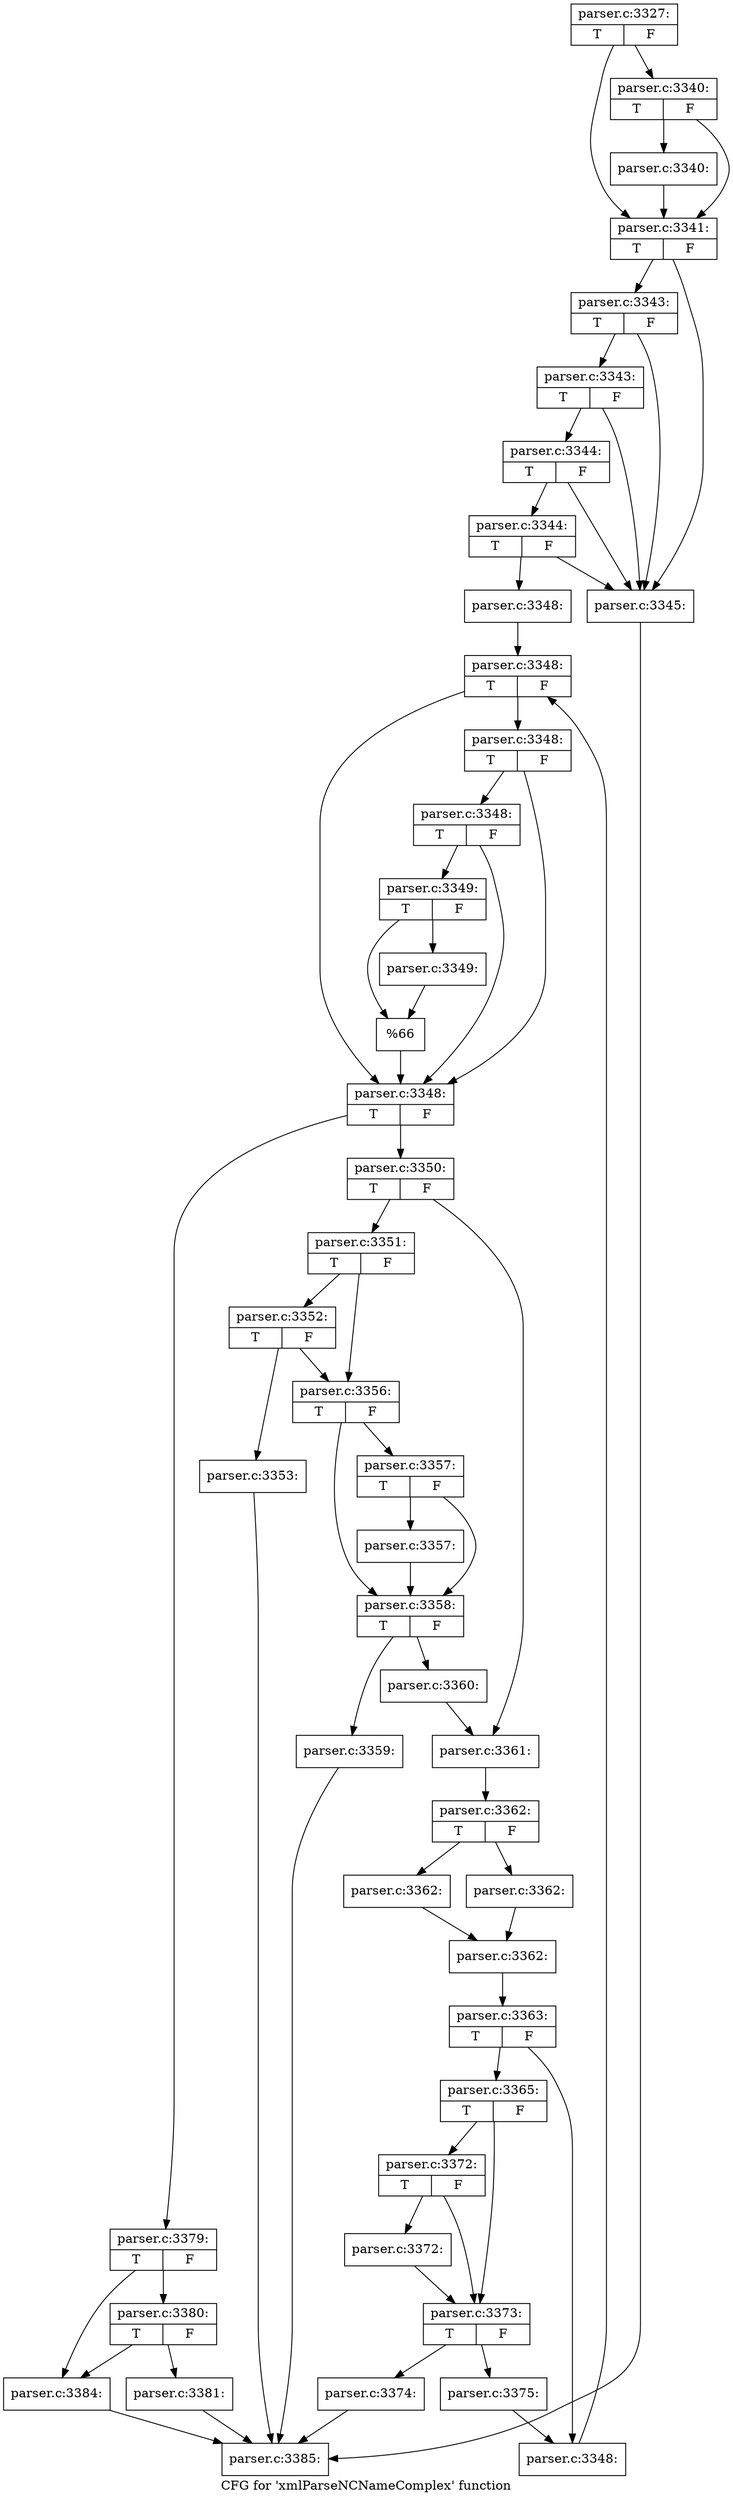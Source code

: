 digraph "CFG for 'xmlParseNCNameComplex' function" {
	label="CFG for 'xmlParseNCNameComplex' function";

	Node0x55d73c1c55c0 [shape=record,label="{parser.c:3327:|{<s0>T|<s1>F}}"];
	Node0x55d73c1c55c0 -> Node0x55d73c1d01f0;
	Node0x55d73c1c55c0 -> Node0x55d73c1d01a0;
	Node0x55d73c1d01f0 [shape=record,label="{parser.c:3340:|{<s0>T|<s1>F}}"];
	Node0x55d73c1d01f0 -> Node0x55d73c1d0150;
	Node0x55d73c1d01f0 -> Node0x55d73c1d01a0;
	Node0x55d73c1d0150 [shape=record,label="{parser.c:3340:}"];
	Node0x55d73c1d0150 -> Node0x55d73c1d01a0;
	Node0x55d73c1d01a0 [shape=record,label="{parser.c:3341:|{<s0>T|<s1>F}}"];
	Node0x55d73c1d01a0 -> Node0x55d73c1d1580;
	Node0x55d73c1d01a0 -> Node0x55d73c1d1720;
	Node0x55d73c1d1720 [shape=record,label="{parser.c:3343:|{<s0>T|<s1>F}}"];
	Node0x55d73c1d1720 -> Node0x55d73c1d1580;
	Node0x55d73c1d1720 -> Node0x55d73c1d16a0;
	Node0x55d73c1d16a0 [shape=record,label="{parser.c:3343:|{<s0>T|<s1>F}}"];
	Node0x55d73c1d16a0 -> Node0x55d73c1d1580;
	Node0x55d73c1d16a0 -> Node0x55d73c1d1620;
	Node0x55d73c1d1620 [shape=record,label="{parser.c:3344:|{<s0>T|<s1>F}}"];
	Node0x55d73c1d1620 -> Node0x55d73c1d1e00;
	Node0x55d73c1d1620 -> Node0x55d73c1d1580;
	Node0x55d73c1d1e00 [shape=record,label="{parser.c:3344:|{<s0>T|<s1>F}}"];
	Node0x55d73c1d1e00 -> Node0x55d73c1d1580;
	Node0x55d73c1d1e00 -> Node0x55d73c1d15d0;
	Node0x55d73c1d1580 [shape=record,label="{parser.c:3345:}"];
	Node0x55d73c1d1580 -> Node0x55d73c1c5610;
	Node0x55d73c1d15d0 [shape=record,label="{parser.c:3348:}"];
	Node0x55d73c1d15d0 -> Node0x55d73c1d25c0;
	Node0x55d73c1d25c0 [shape=record,label="{parser.c:3348:|{<s0>T|<s1>F}}"];
	Node0x55d73c1d25c0 -> Node0x55d73c1d2980;
	Node0x55d73c1d25c0 -> Node0x55d73c1d2860;
	Node0x55d73c1d2980 [shape=record,label="{parser.c:3348:|{<s0>T|<s1>F}}"];
	Node0x55d73c1d2980 -> Node0x55d73c1d2900;
	Node0x55d73c1d2980 -> Node0x55d73c1d2860;
	Node0x55d73c1d2900 [shape=record,label="{parser.c:3348:|{<s0>T|<s1>F}}"];
	Node0x55d73c1d2900 -> Node0x55d73c1d28b0;
	Node0x55d73c1d2900 -> Node0x55d73c1d2860;
	Node0x55d73c1d28b0 [shape=record,label="{parser.c:3349:|{<s0>T|<s1>F}}"];
	Node0x55d73c1d28b0 -> Node0x55d73c1d3080;
	Node0x55d73c1d28b0 -> Node0x55d73c1d2f60;
	Node0x55d73c1d3080 [shape=record,label="{parser.c:3349:}"];
	Node0x55d73c1d3080 -> Node0x55d73c1d2f60;
	Node0x55d73c1d2f60 [shape=record,label="{%66}"];
	Node0x55d73c1d2f60 -> Node0x55d73c1d2860;
	Node0x55d73c1d2860 [shape=record,label="{parser.c:3348:|{<s0>T|<s1>F}}"];
	Node0x55d73c1d2860 -> Node0x55d73c1d37d0;
	Node0x55d73c1d2860 -> Node0x55d73c1d27e0;
	Node0x55d73c1d37d0 [shape=record,label="{parser.c:3350:|{<s0>T|<s1>F}}"];
	Node0x55d73c1d37d0 -> Node0x55d73c1d39c0;
	Node0x55d73c1d37d0 -> Node0x55d73c1d3a10;
	Node0x55d73c1d39c0 [shape=record,label="{parser.c:3351:|{<s0>T|<s1>F}}"];
	Node0x55d73c1d39c0 -> Node0x55d73c1d3f40;
	Node0x55d73c1d39c0 -> Node0x55d73c1d3ef0;
	Node0x55d73c1d3f40 [shape=record,label="{parser.c:3352:|{<s0>T|<s1>F}}"];
	Node0x55d73c1d3f40 -> Node0x55d73c1d3ea0;
	Node0x55d73c1d3f40 -> Node0x55d73c1d3ef0;
	Node0x55d73c1d3ea0 [shape=record,label="{parser.c:3353:}"];
	Node0x55d73c1d3ea0 -> Node0x55d73c1c5610;
	Node0x55d73c1d3ef0 [shape=record,label="{parser.c:3356:|{<s0>T|<s1>F}}"];
	Node0x55d73c1d3ef0 -> Node0x55d73c1d4c10;
	Node0x55d73c1d3ef0 -> Node0x55d73c1d4bc0;
	Node0x55d73c1d4c10 [shape=record,label="{parser.c:3357:|{<s0>T|<s1>F}}"];
	Node0x55d73c1d4c10 -> Node0x55d73c1d4b70;
	Node0x55d73c1d4c10 -> Node0x55d73c1d4bc0;
	Node0x55d73c1d4b70 [shape=record,label="{parser.c:3357:}"];
	Node0x55d73c1d4b70 -> Node0x55d73c1d4bc0;
	Node0x55d73c1d4bc0 [shape=record,label="{parser.c:3358:|{<s0>T|<s1>F}}"];
	Node0x55d73c1d4bc0 -> Node0x55d73c1d5800;
	Node0x55d73c1d4bc0 -> Node0x55d73c1d5850;
	Node0x55d73c1d5800 [shape=record,label="{parser.c:3359:}"];
	Node0x55d73c1d5800 -> Node0x55d73c1c5610;
	Node0x55d73c1d5850 [shape=record,label="{parser.c:3360:}"];
	Node0x55d73c1d5850 -> Node0x55d73c1d3a10;
	Node0x55d73c1d3a10 [shape=record,label="{parser.c:3361:}"];
	Node0x55d73c1d3a10 -> Node0x55d73c1d6150;
	Node0x55d73c1d6150 [shape=record,label="{parser.c:3362:|{<s0>T|<s1>F}}"];
	Node0x55d73c1d6150 -> Node0x55d73c1d63f0;
	Node0x55d73c1d6150 -> Node0x55d73c1d6490;
	Node0x55d73c1d63f0 [shape=record,label="{parser.c:3362:}"];
	Node0x55d73c1d63f0 -> Node0x55d73c1d6440;
	Node0x55d73c1d6490 [shape=record,label="{parser.c:3362:}"];
	Node0x55d73c1d6490 -> Node0x55d73c1d6440;
	Node0x55d73c1d6440 [shape=record,label="{parser.c:3362:}"];
	Node0x55d73c1d6440 -> Node0x55d73c1d60b0;
	Node0x55d73c1d60b0 [shape=record,label="{parser.c:3363:|{<s0>T|<s1>F}}"];
	Node0x55d73c1d60b0 -> Node0x55d73c1d6100;
	Node0x55d73c1d60b0 -> Node0x55d73c1d79f0;
	Node0x55d73c1d6100 [shape=record,label="{parser.c:3365:|{<s0>T|<s1>F}}"];
	Node0x55d73c1d6100 -> Node0x55d73c1d8470;
	Node0x55d73c1d6100 -> Node0x55d73c1d8420;
	Node0x55d73c1d8470 [shape=record,label="{parser.c:3372:|{<s0>T|<s1>F}}"];
	Node0x55d73c1d8470 -> Node0x55d73c1d83d0;
	Node0x55d73c1d8470 -> Node0x55d73c1d8420;
	Node0x55d73c1d83d0 [shape=record,label="{parser.c:3372:}"];
	Node0x55d73c1d83d0 -> Node0x55d73c1d8420;
	Node0x55d73c1d8420 [shape=record,label="{parser.c:3373:|{<s0>T|<s1>F}}"];
	Node0x55d73c1d8420 -> Node0x55d73c1d9060;
	Node0x55d73c1d8420 -> Node0x55d73c1d90b0;
	Node0x55d73c1d9060 [shape=record,label="{parser.c:3374:}"];
	Node0x55d73c1d9060 -> Node0x55d73c1c5610;
	Node0x55d73c1d90b0 [shape=record,label="{parser.c:3375:}"];
	Node0x55d73c1d90b0 -> Node0x55d73c1d79f0;
	Node0x55d73c1d79f0 [shape=record,label="{parser.c:3348:}"];
	Node0x55d73c1d79f0 -> Node0x55d73c1d25c0;
	Node0x55d73c1d27e0 [shape=record,label="{parser.c:3379:|{<s0>T|<s1>F}}"];
	Node0x55d73c1d27e0 -> Node0x55d73c1d9f90;
	Node0x55d73c1d27e0 -> Node0x55d73c1d9f40;
	Node0x55d73c1d9f90 [shape=record,label="{parser.c:3380:|{<s0>T|<s1>F}}"];
	Node0x55d73c1d9f90 -> Node0x55d73c1d9ef0;
	Node0x55d73c1d9f90 -> Node0x55d73c1d9f40;
	Node0x55d73c1d9ef0 [shape=record,label="{parser.c:3381:}"];
	Node0x55d73c1d9ef0 -> Node0x55d73c1c5610;
	Node0x55d73c1d9f40 [shape=record,label="{parser.c:3384:}"];
	Node0x55d73c1d9f40 -> Node0x55d73c1c5610;
	Node0x55d73c1c5610 [shape=record,label="{parser.c:3385:}"];
}
